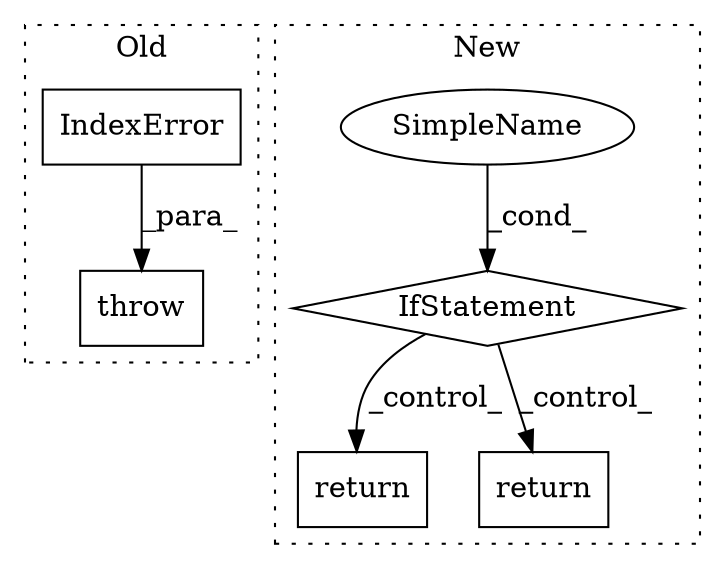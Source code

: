 digraph G {
subgraph cluster0 {
1 [label="IndexError" a="32" s="10225,10262" l="11,1" shape="box"];
3 [label="throw" a="53" s="10219" l="6" shape="box"];
label = "Old";
style="dotted";
}
subgraph cluster1 {
2 [label="return" a="41" s="10348" l="20" shape="box"];
4 [label="SimpleName" a="42" s="" l="" shape="ellipse"];
5 [label="return" a="41" s="10604" l="7" shape="box"];
6 [label="IfStatement" a="25" s="10312,10338" l="4,2" shape="diamond"];
label = "New";
style="dotted";
}
1 -> 3 [label="_para_"];
4 -> 6 [label="_cond_"];
6 -> 5 [label="_control_"];
6 -> 2 [label="_control_"];
}